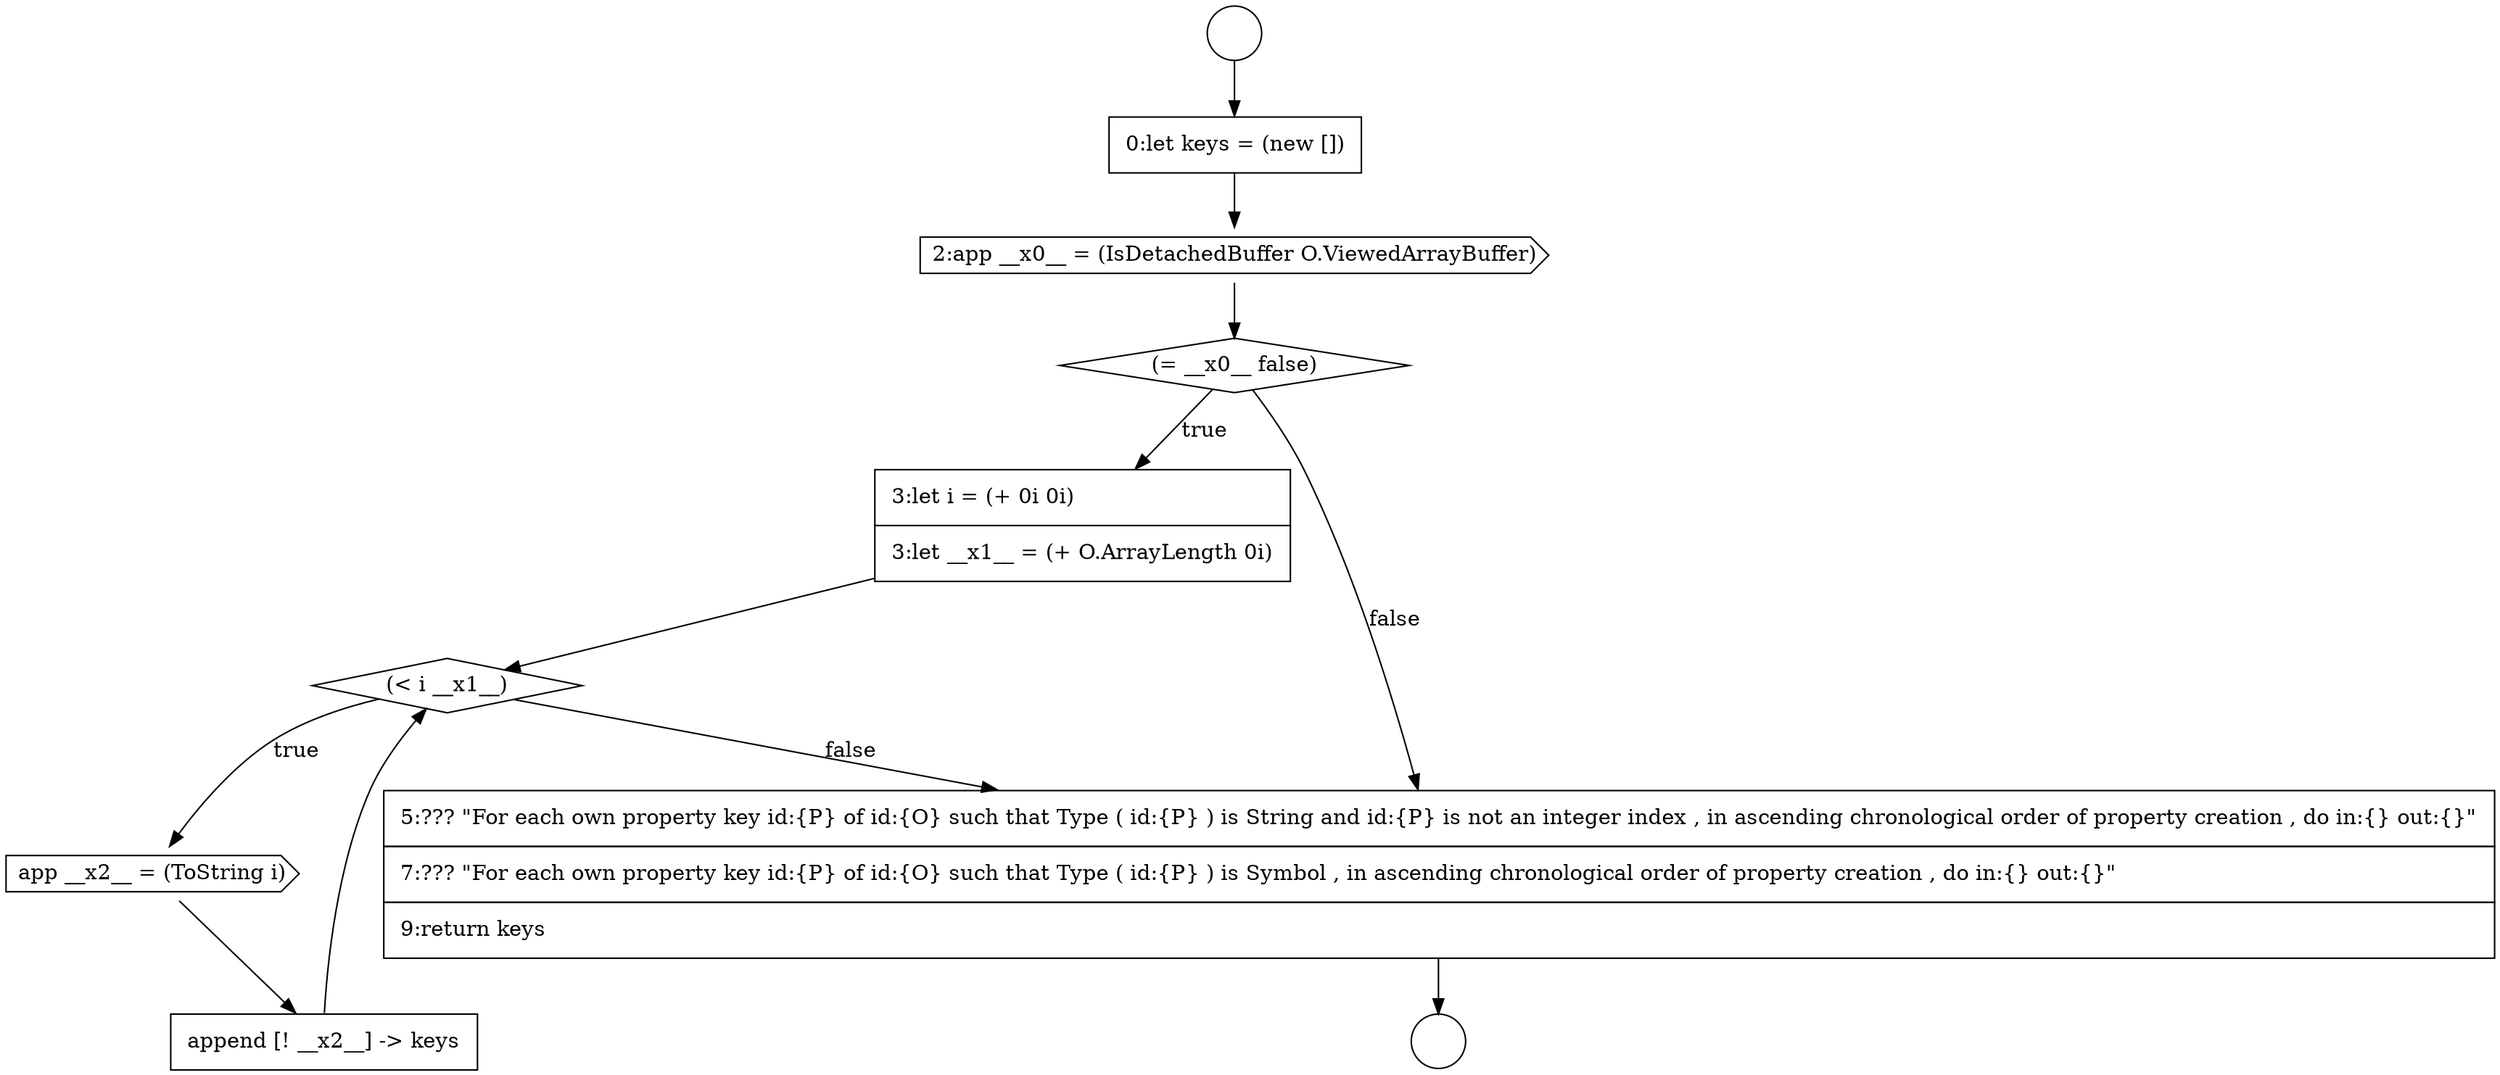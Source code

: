 digraph {
  node2996 [shape=none, margin=0, label=<<font color="black">
    <table border="0" cellborder="1" cellspacing="0" cellpadding="10">
      <tr><td align="left">3:let i = (+ 0i 0i)</td></tr>
      <tr><td align="left">3:let __x1__ = (+ O.ArrayLength 0i)</td></tr>
    </table>
  </font>> color="black" fillcolor="white" style=filled]
  node3000 [shape=none, margin=0, label=<<font color="black">
    <table border="0" cellborder="1" cellspacing="0" cellpadding="10">
      <tr><td align="left">5:??? &quot;For each own property key id:{P} of id:{O} such that Type ( id:{P} ) is String and id:{P} is not an integer index , in ascending chronological order of property creation , do in:{} out:{}&quot;</td></tr>
      <tr><td align="left">7:??? &quot;For each own property key id:{P} of id:{O} such that Type ( id:{P} ) is Symbol , in ascending chronological order of property creation , do in:{} out:{}&quot;</td></tr>
      <tr><td align="left">9:return keys</td></tr>
    </table>
  </font>> color="black" fillcolor="white" style=filled]
  node2995 [shape=diamond, label=<<font color="black">(= __x0__ false)</font>> color="black" fillcolor="white" style=filled]
  node2991 [shape=circle label=" " color="black" fillcolor="white" style=filled]
  node2999 [shape=none, margin=0, label=<<font color="black">
    <table border="0" cellborder="1" cellspacing="0" cellpadding="10">
      <tr><td align="left">append [! __x2__] -&gt; keys</td></tr>
    </table>
  </font>> color="black" fillcolor="white" style=filled]
  node2994 [shape=cds, label=<<font color="black">2:app __x0__ = (IsDetachedBuffer O.ViewedArrayBuffer)</font>> color="black" fillcolor="white" style=filled]
  node2992 [shape=circle label=" " color="black" fillcolor="white" style=filled]
  node2997 [shape=diamond, label=<<font color="black">(&lt; i __x1__)</font>> color="black" fillcolor="white" style=filled]
  node2998 [shape=cds, label=<<font color="black">app __x2__ = (ToString i)</font>> color="black" fillcolor="white" style=filled]
  node2993 [shape=none, margin=0, label=<<font color="black">
    <table border="0" cellborder="1" cellspacing="0" cellpadding="10">
      <tr><td align="left">0:let keys = (new [])</td></tr>
    </table>
  </font>> color="black" fillcolor="white" style=filled]
  node2998 -> node2999 [ color="black"]
  node2991 -> node2993 [ color="black"]
  node2997 -> node2998 [label=<<font color="black">true</font>> color="black"]
  node2997 -> node3000 [label=<<font color="black">false</font>> color="black"]
  node2994 -> node2995 [ color="black"]
  node2999 -> node2997 [ color="black"]
  node3000 -> node2992 [ color="black"]
  node2996 -> node2997 [ color="black"]
  node2993 -> node2994 [ color="black"]
  node2995 -> node2996 [label=<<font color="black">true</font>> color="black"]
  node2995 -> node3000 [label=<<font color="black">false</font>> color="black"]
}
